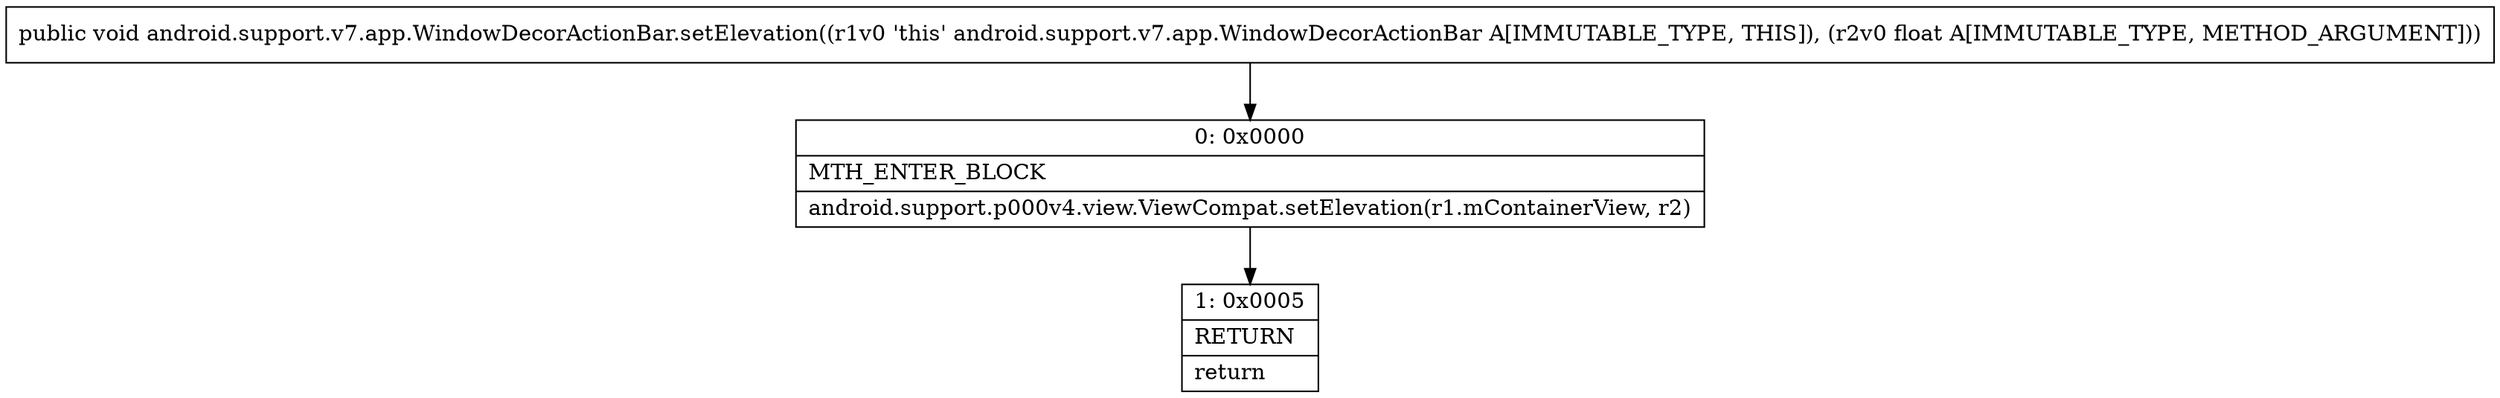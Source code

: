 digraph "CFG forandroid.support.v7.app.WindowDecorActionBar.setElevation(F)V" {
Node_0 [shape=record,label="{0\:\ 0x0000|MTH_ENTER_BLOCK\l|android.support.p000v4.view.ViewCompat.setElevation(r1.mContainerView, r2)\l}"];
Node_1 [shape=record,label="{1\:\ 0x0005|RETURN\l|return\l}"];
MethodNode[shape=record,label="{public void android.support.v7.app.WindowDecorActionBar.setElevation((r1v0 'this' android.support.v7.app.WindowDecorActionBar A[IMMUTABLE_TYPE, THIS]), (r2v0 float A[IMMUTABLE_TYPE, METHOD_ARGUMENT])) }"];
MethodNode -> Node_0;
Node_0 -> Node_1;
}

